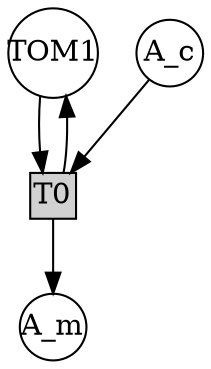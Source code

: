 digraph "" {
	node [fillcolor="#FFFFFF",
		fixedsize=true,
		fontcolor="#000000",
		label="\N",
		shape=circle,
		style=filled
	];
	TOM1	 [label=TOM1,
		width=0.6];
	T0	 [fillcolor="#D1D1D1",
		label=T0,
		shape=square,
		width=0.3];
	TOM1 -> T0;
	A_c	 [label=A_c,
		width=0.44999999999999996];
	A_c -> T0;
	A_m	 [label=A_m,
		width=0.44999999999999996];
	T0 -> TOM1;
	T0 -> A_m;
}
